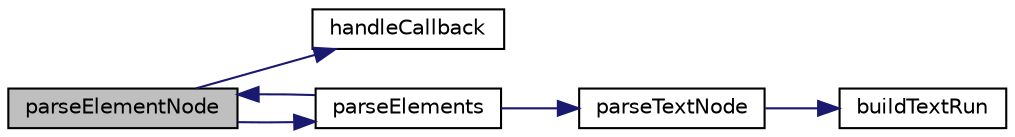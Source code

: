 digraph "parseElementNode"
{
  edge [fontname="Helvetica",fontsize="10",labelfontname="Helvetica",labelfontsize="10"];
  node [fontname="Helvetica",fontsize="10",shape=record];
  rankdir="LR";
  Node36 [label="parseElementNode",height=0.2,width=0.4,color="black", fillcolor="grey75", style="filled", fontcolor="black"];
  Node36 -> Node37 [color="midnightblue",fontsize="10",style="solid",fontname="Helvetica"];
  Node37 [label="handleCallback",height=0.2,width=0.4,color="black", fillcolor="white", style="filled",URL="$class_p_h_p_excel___helper___h_t_m_l.html#a18918430df1206deb1b55d710cb014e3"];
  Node36 -> Node38 [color="midnightblue",fontsize="10",style="solid",fontname="Helvetica"];
  Node38 [label="parseElements",height=0.2,width=0.4,color="black", fillcolor="white", style="filled",URL="$class_p_h_p_excel___helper___h_t_m_l.html#a83711da092d266bb48aa51cf9d4cc5ad"];
  Node38 -> Node39 [color="midnightblue",fontsize="10",style="solid",fontname="Helvetica"];
  Node39 [label="parseTextNode",height=0.2,width=0.4,color="black", fillcolor="white", style="filled",URL="$class_p_h_p_excel___helper___h_t_m_l.html#acdc856a9115c2b8595c84180e7379a34"];
  Node39 -> Node40 [color="midnightblue",fontsize="10",style="solid",fontname="Helvetica"];
  Node40 [label="buildTextRun",height=0.2,width=0.4,color="black", fillcolor="white", style="filled",URL="$class_p_h_p_excel___helper___h_t_m_l.html#ac002b2a6a632f1122efa5d695903c933"];
  Node38 -> Node36 [color="midnightblue",fontsize="10",style="solid",fontname="Helvetica"];
}
